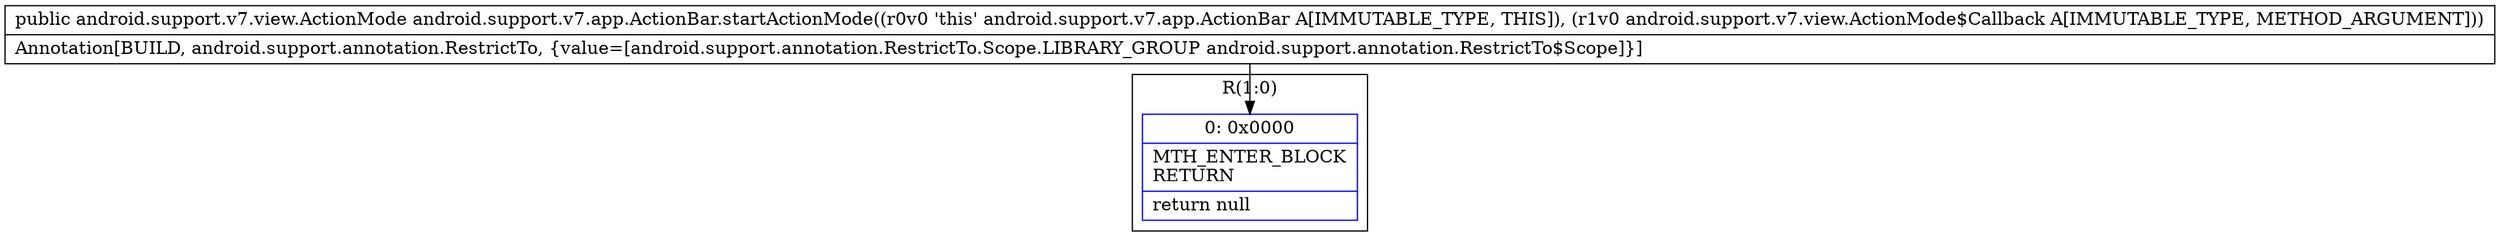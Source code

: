 digraph "CFG forandroid.support.v7.app.ActionBar.startActionMode(Landroid\/support\/v7\/view\/ActionMode$Callback;)Landroid\/support\/v7\/view\/ActionMode;" {
subgraph cluster_Region_1979221426 {
label = "R(1:0)";
node [shape=record,color=blue];
Node_0 [shape=record,label="{0\:\ 0x0000|MTH_ENTER_BLOCK\lRETURN\l|return null\l}"];
}
MethodNode[shape=record,label="{public android.support.v7.view.ActionMode android.support.v7.app.ActionBar.startActionMode((r0v0 'this' android.support.v7.app.ActionBar A[IMMUTABLE_TYPE, THIS]), (r1v0 android.support.v7.view.ActionMode$Callback A[IMMUTABLE_TYPE, METHOD_ARGUMENT]))  | Annotation[BUILD, android.support.annotation.RestrictTo, \{value=[android.support.annotation.RestrictTo.Scope.LIBRARY_GROUP android.support.annotation.RestrictTo$Scope]\}]\l}"];
MethodNode -> Node_0;
}

